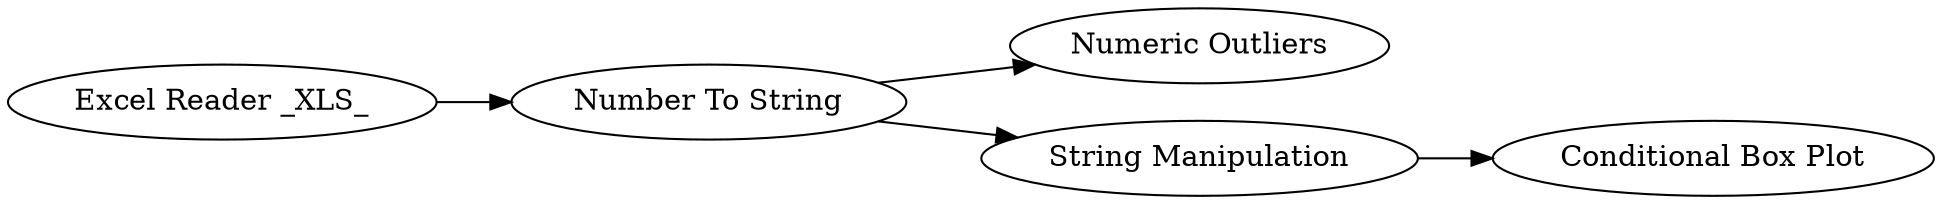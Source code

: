 digraph {
	6 [label="Excel Reader _XLS_"]
	9 [label="Conditional Box Plot"]
	10 [label="Numeric Outliers"]
	11 [label="Number To String"]
	12 [label="String Manipulation"]
	6 -> 11
	11 -> 12
	11 -> 10
	12 -> 9
	rankdir=LR
}
